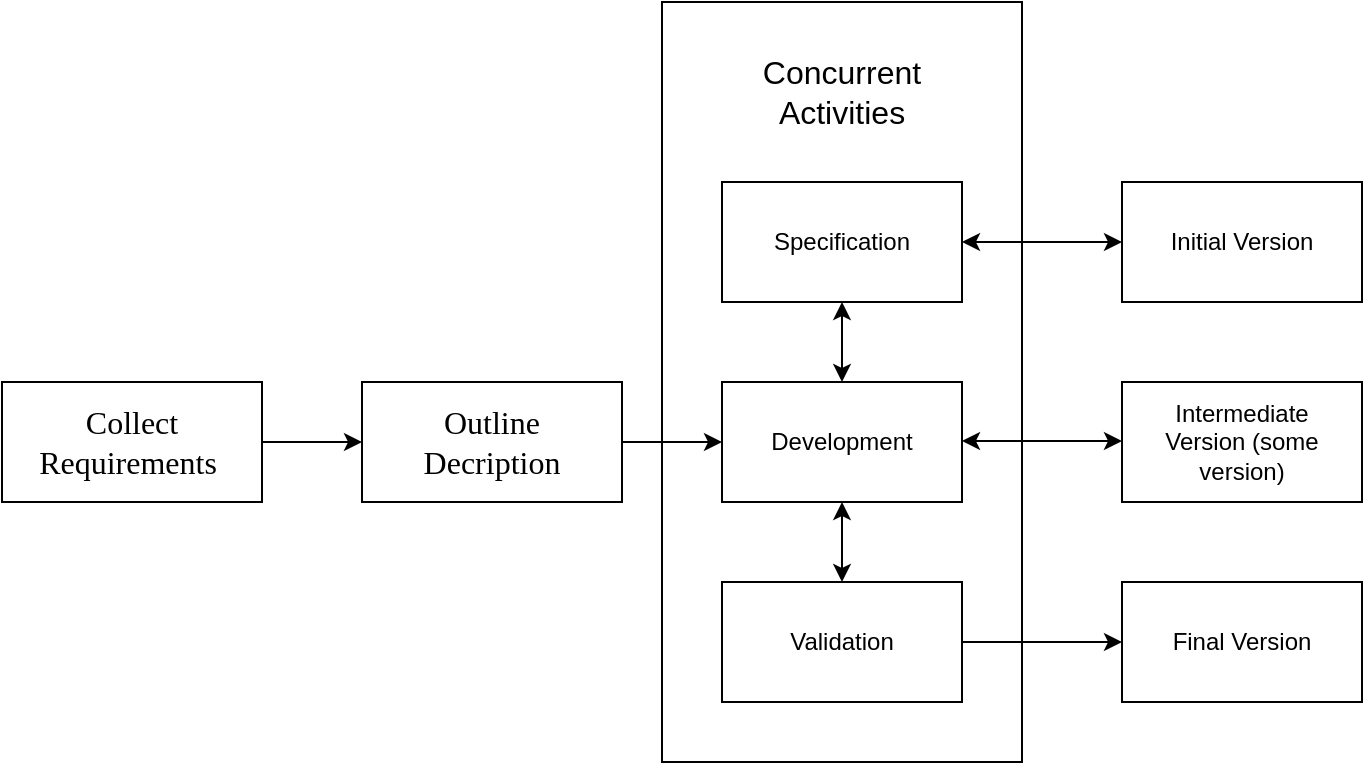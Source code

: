 <mxfile version="16.1.4" type="device"><diagram id="bdRh8wTr0jWIPQzgenY5" name="Page-1"><mxGraphModel dx="1312" dy="736" grid="1" gridSize="10" guides="1" tooltips="1" connect="1" arrows="1" fold="1" page="1" pageScale="1" pageWidth="850" pageHeight="1100" math="0" shadow="0"><root><mxCell id="0"/><mxCell id="1" parent="0"/><mxCell id="gzq7Np_INJgU1iED8N7K-3" style="edgeStyle=orthogonalEdgeStyle;rounded=0;orthogonalLoop=1;jettySize=auto;html=1;" edge="1" parent="1" source="gzq7Np_INJgU1iED8N7K-1" target="gzq7Np_INJgU1iED8N7K-2"><mxGeometry relative="1" as="geometry"/></mxCell><mxCell id="gzq7Np_INJgU1iED8N7K-1" value="&lt;span style=&quot;font-size: 12.0pt ; font-family: &amp;#34;times new roman&amp;#34; , &amp;#34;serif&amp;#34;&quot;&gt;Collect Requirements&amp;nbsp;&lt;/span&gt;" style="rounded=0;whiteSpace=wrap;html=1;" vertex="1" parent="1"><mxGeometry x="30" y="290" width="130" height="60" as="geometry"/></mxCell><mxCell id="gzq7Np_INJgU1iED8N7K-8" value="" style="edgeStyle=orthogonalEdgeStyle;rounded=0;orthogonalLoop=1;jettySize=auto;html=1;" edge="1" parent="1" source="gzq7Np_INJgU1iED8N7K-2" target="gzq7Np_INJgU1iED8N7K-7"><mxGeometry relative="1" as="geometry"/></mxCell><mxCell id="gzq7Np_INJgU1iED8N7K-2" value="&lt;span style=&quot;font-size: 12.0pt ; font-family: &amp;#34;times new roman&amp;#34; , &amp;#34;serif&amp;#34;&quot;&gt;Outline &lt;br&gt;Decription&lt;/span&gt;" style="rounded=0;whiteSpace=wrap;html=1;" vertex="1" parent="1"><mxGeometry x="210" y="290" width="130" height="60" as="geometry"/></mxCell><mxCell id="gzq7Np_INJgU1iED8N7K-7" value="Development" style="whiteSpace=wrap;html=1;rounded=0;" vertex="1" parent="1"><mxGeometry x="390" y="290" width="120" height="60" as="geometry"/></mxCell><mxCell id="gzq7Np_INJgU1iED8N7K-9" value="Specification" style="whiteSpace=wrap;html=1;rounded=0;" vertex="1" parent="1"><mxGeometry x="390" y="190" width="120" height="60" as="geometry"/></mxCell><mxCell id="gzq7Np_INJgU1iED8N7K-11" value="Validation" style="whiteSpace=wrap;html=1;rounded=0;" vertex="1" parent="1"><mxGeometry x="390" y="390" width="120" height="60" as="geometry"/></mxCell><mxCell id="gzq7Np_INJgU1iED8N7K-13" value="Initial Version" style="whiteSpace=wrap;html=1;rounded=0;" vertex="1" parent="1"><mxGeometry x="590" y="190" width="120" height="60" as="geometry"/></mxCell><mxCell id="gzq7Np_INJgU1iED8N7K-14" value="Intermediate &lt;br&gt;Version (some version)" style="whiteSpace=wrap;html=1;rounded=0;" vertex="1" parent="1"><mxGeometry x="590" y="290" width="120" height="60" as="geometry"/></mxCell><mxCell id="gzq7Np_INJgU1iED8N7K-15" value="Final Version" style="whiteSpace=wrap;html=1;rounded=0;" vertex="1" parent="1"><mxGeometry x="590" y="390" width="120" height="60" as="geometry"/></mxCell><mxCell id="gzq7Np_INJgU1iED8N7K-16" value="" style="endArrow=classic;startArrow=classic;html=1;rounded=0;exitX=1;exitY=0.5;exitDx=0;exitDy=0;entryX=0;entryY=0.5;entryDx=0;entryDy=0;" edge="1" parent="1" source="gzq7Np_INJgU1iED8N7K-9" target="gzq7Np_INJgU1iED8N7K-13"><mxGeometry width="50" height="50" relative="1" as="geometry"><mxPoint x="530" y="260" as="sourcePoint"/><mxPoint x="580" y="210" as="targetPoint"/></mxGeometry></mxCell><mxCell id="gzq7Np_INJgU1iED8N7K-17" value="" style="endArrow=classic;startArrow=classic;html=1;rounded=0;exitX=1;exitY=0.5;exitDx=0;exitDy=0;entryX=0;entryY=0.5;entryDx=0;entryDy=0;" edge="1" parent="1"><mxGeometry width="50" height="50" relative="1" as="geometry"><mxPoint x="510" y="319.5" as="sourcePoint"/><mxPoint x="590" y="319.5" as="targetPoint"/></mxGeometry></mxCell><mxCell id="gzq7Np_INJgU1iED8N7K-18" value="" style="endArrow=classic;startArrow=classic;html=1;rounded=0;exitX=0.5;exitY=1;exitDx=0;exitDy=0;entryX=0.5;entryY=0;entryDx=0;entryDy=0;" edge="1" parent="1" source="gzq7Np_INJgU1iED8N7K-9" target="gzq7Np_INJgU1iED8N7K-7"><mxGeometry width="50" height="50" relative="1" as="geometry"><mxPoint x="420" y="270" as="sourcePoint"/><mxPoint x="500" y="270" as="targetPoint"/></mxGeometry></mxCell><mxCell id="gzq7Np_INJgU1iED8N7K-19" value="" style="endArrow=classic;startArrow=classic;html=1;rounded=0;exitX=0.5;exitY=1;exitDx=0;exitDy=0;entryX=0.5;entryY=0;entryDx=0;entryDy=0;" edge="1" parent="1" source="gzq7Np_INJgU1iED8N7K-7" target="gzq7Np_INJgU1iED8N7K-11"><mxGeometry width="50" height="50" relative="1" as="geometry"><mxPoint x="460" y="260" as="sourcePoint"/><mxPoint x="460" y="300" as="targetPoint"/></mxGeometry></mxCell><mxCell id="gzq7Np_INJgU1iED8N7K-20" value="" style="edgeStyle=orthogonalEdgeStyle;rounded=0;orthogonalLoop=1;jettySize=auto;html=1;entryX=0;entryY=0.5;entryDx=0;entryDy=0;exitX=1;exitY=0.5;exitDx=0;exitDy=0;" edge="1" parent="1" source="gzq7Np_INJgU1iED8N7K-11" target="gzq7Np_INJgU1iED8N7K-15"><mxGeometry relative="1" as="geometry"><mxPoint x="350" y="330" as="sourcePoint"/><mxPoint x="400" y="330" as="targetPoint"/></mxGeometry></mxCell><mxCell id="gzq7Np_INJgU1iED8N7K-29" value="" style="shape=partialRectangle;whiteSpace=wrap;html=1;bottom=0;right=0;fillColor=none;" vertex="1" parent="1"><mxGeometry x="360" y="100" width="180" height="380" as="geometry"/></mxCell><mxCell id="gzq7Np_INJgU1iED8N7K-30" value="" style="shape=partialRectangle;whiteSpace=wrap;html=1;top=0;left=0;fillColor=none;" vertex="1" parent="1"><mxGeometry x="360" y="100" width="180" height="380" as="geometry"/></mxCell><mxCell id="gzq7Np_INJgU1iED8N7K-31" value="&lt;font style=&quot;font-size: 16px&quot;&gt;Concurrent&lt;br&gt;Activities&lt;/font&gt;" style="text;html=1;strokeColor=none;fillColor=none;align=center;verticalAlign=middle;whiteSpace=wrap;rounded=0;" vertex="1" parent="1"><mxGeometry x="390" y="120" width="120" height="50" as="geometry"/></mxCell></root></mxGraphModel></diagram></mxfile>